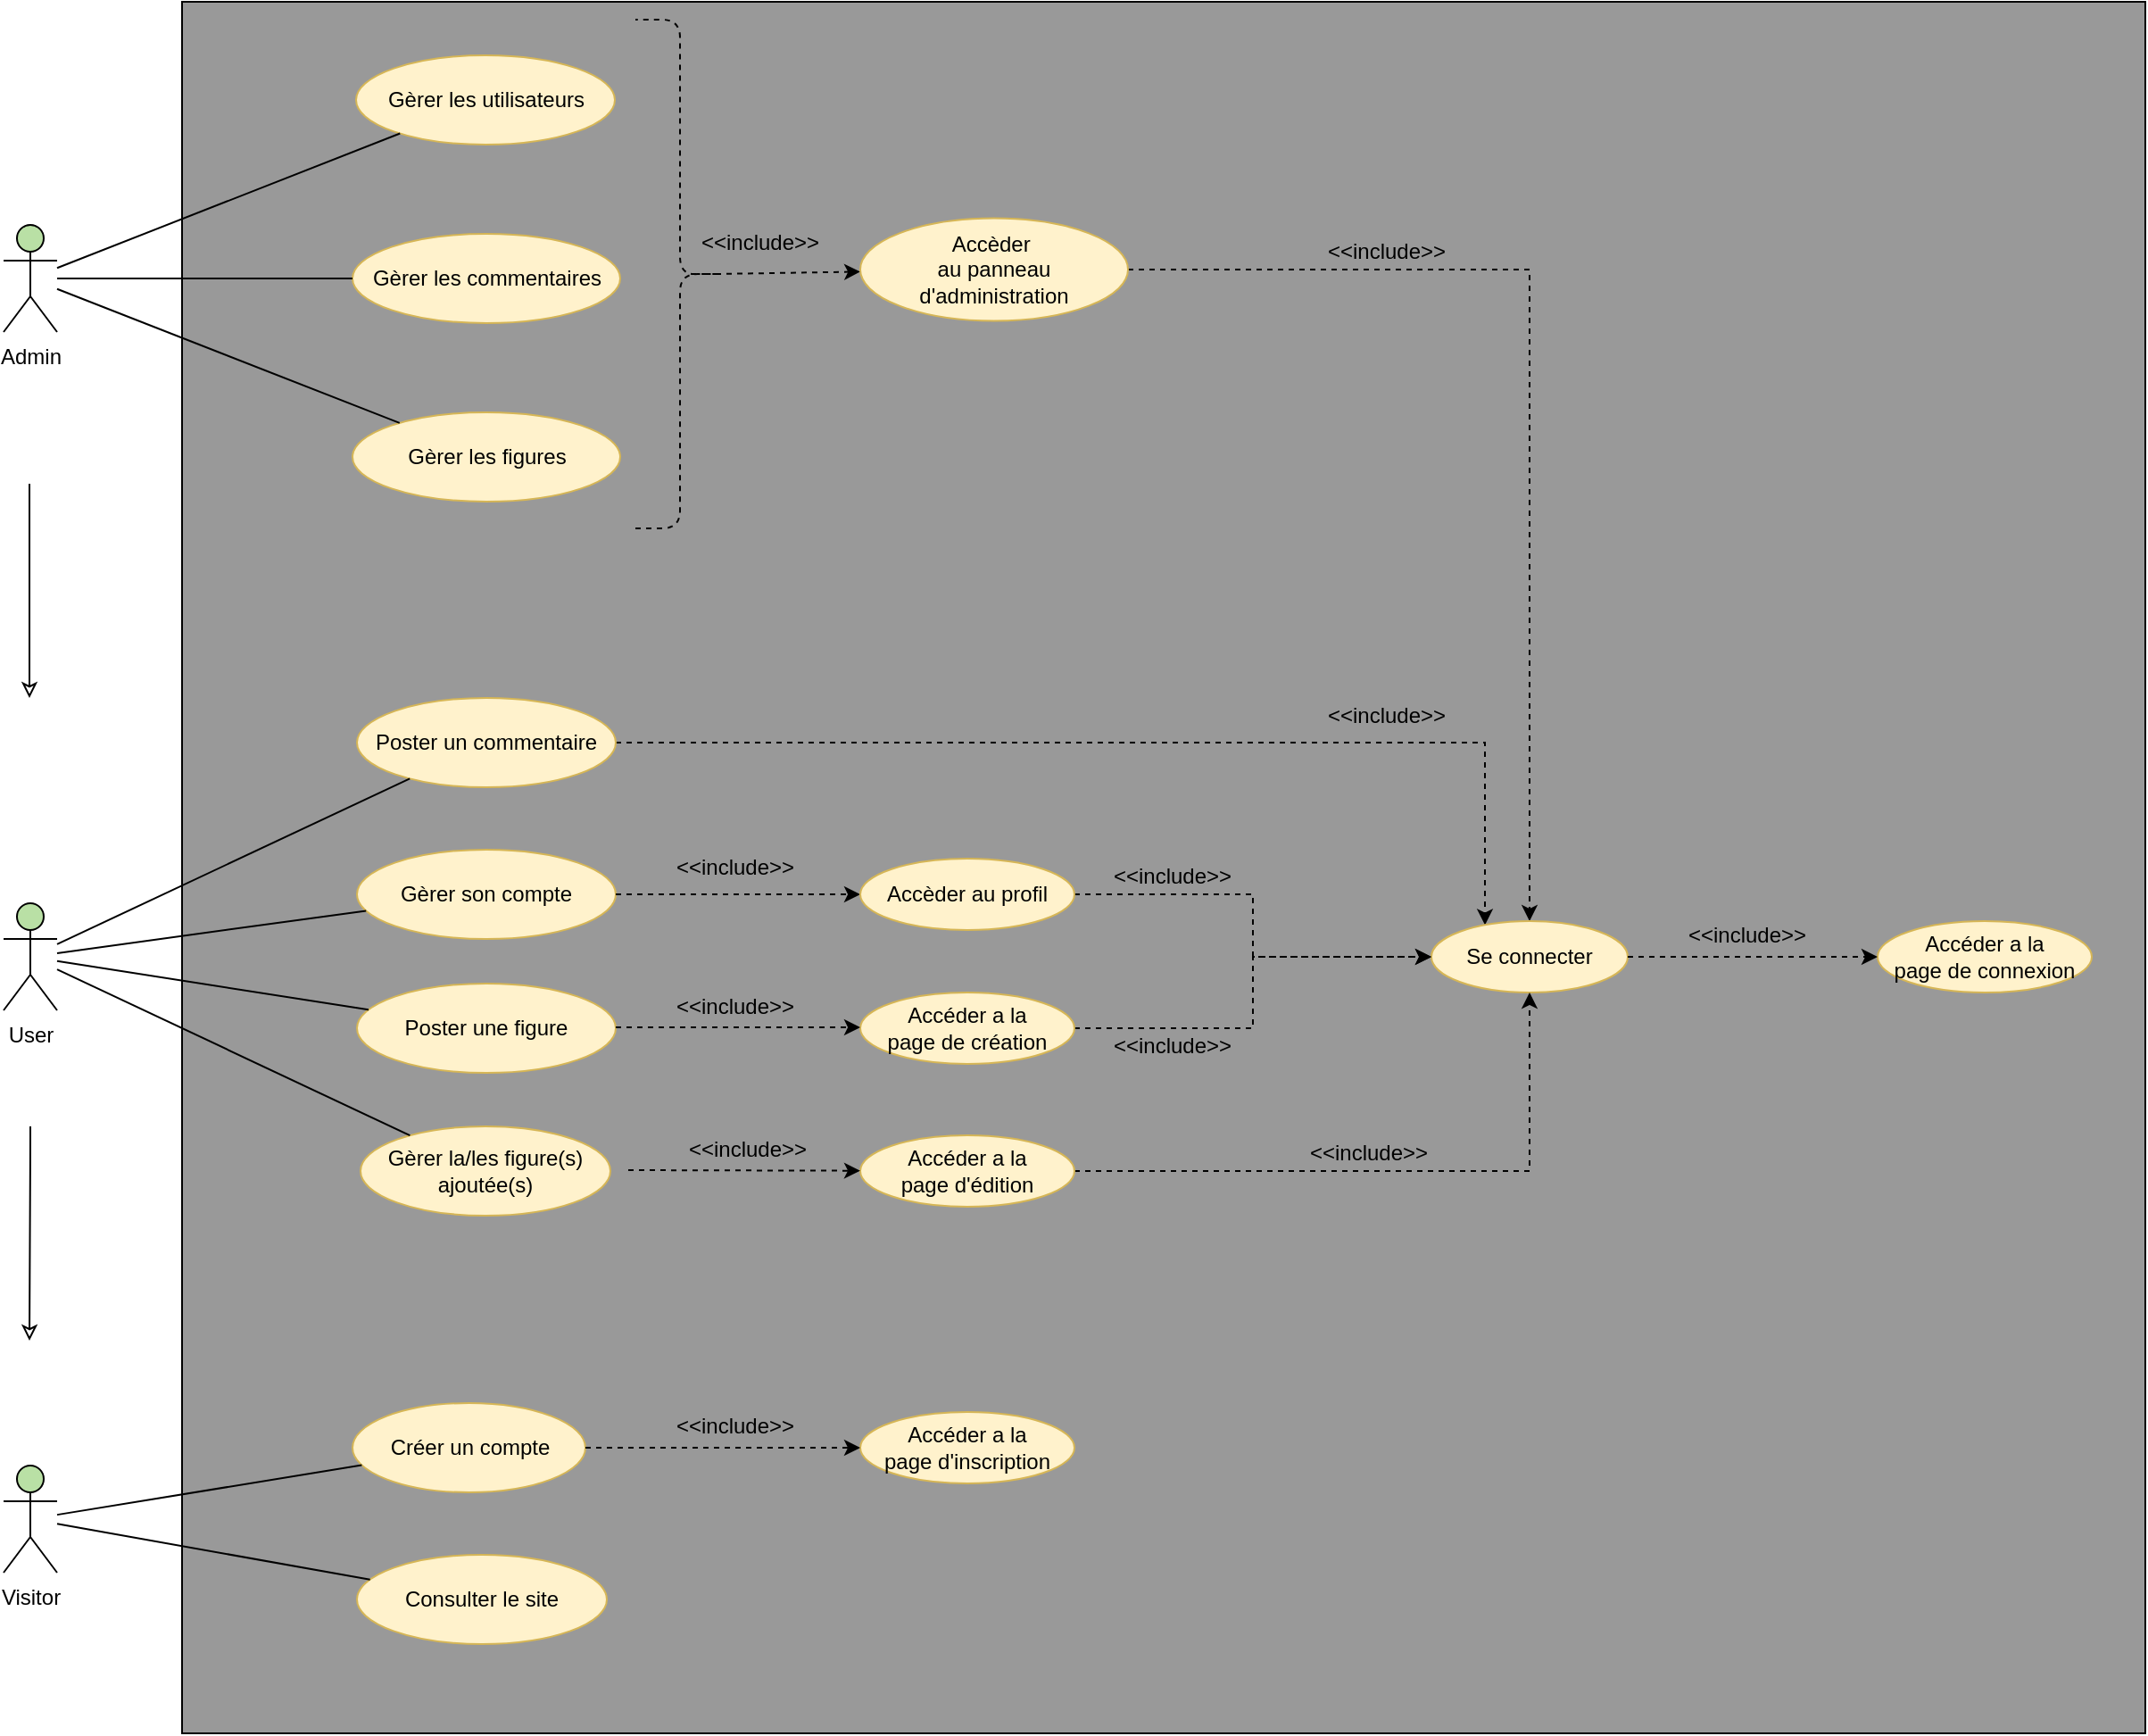 <mxfile version="13.6.2" type="device"><diagram id="zZrbhSqcrDpQhGq3wGrU" name="Page-1"><mxGraphModel dx="966" dy="600" grid="1" gridSize="10" guides="1" tooltips="1" connect="1" arrows="1" fold="1" page="1" pageScale="1" pageWidth="827" pageHeight="1169" math="0" shadow="0"><root><mxCell id="0"/><mxCell id="1" parent="0"/><mxCell id="SnurV5FOQA9wHaOo7EKo-1" value="" style="rounded=0;whiteSpace=wrap;html=1;fillColor=#999999;" parent="1" vertex="1"><mxGeometry x="160" y="60" width="1100" height="970" as="geometry"/></mxCell><mxCell id="SnurV5FOQA9wHaOo7EKo-3" value="Gèrer les figures" style="ellipse;whiteSpace=wrap;html=1;fillColor=#fff2cc;strokeColor=#d6b656;" parent="1" vertex="1"><mxGeometry x="255.5" y="290" width="150" height="50" as="geometry"/></mxCell><mxCell id="SnurV5FOQA9wHaOo7EKo-8" value="" style="endArrow=none;html=1;" parent="1" source="jI44pFs70pPbTSOZPMde-3" target="SnurV5FOQA9wHaOo7EKo-3" edge="1"><mxGeometry width="50" height="50" relative="1" as="geometry"><mxPoint x="90" y="180" as="sourcePoint"/><mxPoint x="160" y="150" as="targetPoint"/></mxGeometry></mxCell><mxCell id="jI44pFs70pPbTSOZPMde-3" value="Admin" style="shape=umlActor;verticalLabelPosition=bottom;labelBackgroundColor=#ffffff;verticalAlign=top;html=1;outlineConnect=0;fillColor=#B9E0A5;" parent="1" vertex="1"><mxGeometry x="60" y="185" width="30" height="60" as="geometry"/></mxCell><mxCell id="Sl9vRcVVT6XS8tVJoFEk-1" value="User" style="shape=umlActor;verticalLabelPosition=bottom;labelBackgroundColor=#ffffff;verticalAlign=top;html=1;outlineConnect=0;fillColor=#B9E0A5;" parent="1" vertex="1"><mxGeometry x="60" y="565" width="30" height="60" as="geometry"/></mxCell><mxCell id="Sl9vRcVVT6XS8tVJoFEk-2" value="Visitor" style="shape=umlActor;verticalLabelPosition=bottom;labelBackgroundColor=#ffffff;verticalAlign=top;html=1;outlineConnect=0;fillColor=#B9E0A5;" parent="1" vertex="1"><mxGeometry x="60" y="880" width="30" height="60" as="geometry"/></mxCell><mxCell id="Sl9vRcVVT6XS8tVJoFEk-3" value="Consulter le site" style="ellipse;whiteSpace=wrap;html=1;fillColor=#fff2cc;strokeColor=#d6b656;" parent="1" vertex="1"><mxGeometry x="258" y="930" width="140" height="50" as="geometry"/></mxCell><mxCell id="Sl9vRcVVT6XS8tVJoFEk-5" value="Créer un compte" style="ellipse;whiteSpace=wrap;html=1;fillColor=#fff2cc;strokeColor=#d6b656;" parent="1" vertex="1"><mxGeometry x="255.5" y="845" width="130.5" height="50" as="geometry"/></mxCell><mxCell id="Sl9vRcVVT6XS8tVJoFEk-6" value="" style="endArrow=none;html=1;" parent="1" source="Sl9vRcVVT6XS8tVJoFEk-2" target="Sl9vRcVVT6XS8tVJoFEk-3" edge="1"><mxGeometry width="50" height="50" relative="1" as="geometry"><mxPoint x="150" y="1140" as="sourcePoint"/><mxPoint x="200" y="1090" as="targetPoint"/></mxGeometry></mxCell><mxCell id="Sl9vRcVVT6XS8tVJoFEk-8" value="" style="endArrow=none;html=1;" parent="1" source="Sl9vRcVVT6XS8tVJoFEk-2" target="Sl9vRcVVT6XS8tVJoFEk-5" edge="1"><mxGeometry width="50" height="50" relative="1" as="geometry"><mxPoint x="120" y="1191.398" as="sourcePoint"/><mxPoint x="353.848" y="1057.291" as="targetPoint"/></mxGeometry></mxCell><mxCell id="gSfg7rDPGDu7jw4Kgfgv-12" style="rounded=0;orthogonalLoop=1;jettySize=auto;html=1;exitX=1;exitY=0.5;exitDx=0;exitDy=0;elbow=vertical;edgeStyle=orthogonalEdgeStyle;dashed=1;" parent="1" source="Sl9vRcVVT6XS8tVJoFEk-11" target="Sl9vRcVVT6XS8tVJoFEk-34" edge="1"><mxGeometry relative="1" as="geometry"><Array as="points"><mxPoint x="890" y="475"/></Array></mxGeometry></mxCell><mxCell id="Sl9vRcVVT6XS8tVJoFEk-11" value="Poster un commentaire" style="ellipse;whiteSpace=wrap;html=1;fillColor=#fff2cc;strokeColor=#d6b656;" parent="1" vertex="1"><mxGeometry x="258" y="450" width="145" height="50" as="geometry"/></mxCell><mxCell id="Sl9vRcVVT6XS8tVJoFEk-12" value="Gèrer son compte" style="ellipse;whiteSpace=wrap;html=1;fillColor=#fff2cc;strokeColor=#d6b656;" parent="1" vertex="1"><mxGeometry x="258" y="535" width="145" height="50" as="geometry"/></mxCell><mxCell id="Sl9vRcVVT6XS8tVJoFEk-13" value="" style="endArrow=none;html=1;" parent="1" source="Sl9vRcVVT6XS8tVJoFEk-1" target="Sl9vRcVVT6XS8tVJoFEk-12" edge="1"><mxGeometry width="50" height="50" relative="1" as="geometry"><mxPoint x="100" y="691.15" as="sourcePoint"/><mxPoint x="394.485" y="517.413" as="targetPoint"/></mxGeometry></mxCell><mxCell id="Sl9vRcVVT6XS8tVJoFEk-14" value="" style="endArrow=none;html=1;" parent="1" source="Sl9vRcVVT6XS8tVJoFEk-1" target="Sl9vRcVVT6XS8tVJoFEk-11" edge="1"><mxGeometry width="50" height="50" relative="1" as="geometry"><mxPoint x="110" y="701.15" as="sourcePoint"/><mxPoint x="404.485" y="527.413" as="targetPoint"/></mxGeometry></mxCell><mxCell id="Sl9vRcVVT6XS8tVJoFEk-15" value="Gèrer les commentaires" style="ellipse;whiteSpace=wrap;html=1;fillColor=#fff2cc;strokeColor=#d6b656;" parent="1" vertex="1"><mxGeometry x="255.5" y="190" width="150" height="50" as="geometry"/></mxCell><mxCell id="Sl9vRcVVT6XS8tVJoFEk-16" value="Gèrer les utilisateurs" style="ellipse;whiteSpace=wrap;html=1;fillColor=#fff2cc;strokeColor=#d6b656;" parent="1" vertex="1"><mxGeometry x="257.5" y="90" width="145" height="50" as="geometry"/></mxCell><mxCell id="Sl9vRcVVT6XS8tVJoFEk-17" value="" style="endArrow=none;html=1;" parent="1" source="jI44pFs70pPbTSOZPMde-3" target="Sl9vRcVVT6XS8tVJoFEk-16" edge="1"><mxGeometry width="50" height="50" relative="1" as="geometry"><mxPoint x="100" y="229.305" as="sourcePoint"/><mxPoint x="477.347" y="337.6" as="targetPoint"/></mxGeometry></mxCell><mxCell id="Sl9vRcVVT6XS8tVJoFEk-18" value="" style="endArrow=none;html=1;" parent="1" source="jI44pFs70pPbTSOZPMde-3" target="Sl9vRcVVT6XS8tVJoFEk-15" edge="1"><mxGeometry width="50" height="50" relative="1" as="geometry"><mxPoint x="110" y="239.305" as="sourcePoint"/><mxPoint x="487.347" y="347.6" as="targetPoint"/></mxGeometry></mxCell><mxCell id="Sl9vRcVVT6XS8tVJoFEk-22" value="" style="endArrow=classic;html=1;endFill=0;" parent="1" edge="1"><mxGeometry width="50" height="50" relative="1" as="geometry"><mxPoint x="75" y="690" as="sourcePoint"/><mxPoint x="74.5" y="810" as="targetPoint"/><Array as="points"><mxPoint x="75" y="700"/></Array></mxGeometry></mxCell><mxCell id="Sl9vRcVVT6XS8tVJoFEk-24" value="" style="endArrow=classic;html=1;endFill=0;" parent="1" edge="1"><mxGeometry width="50" height="50" relative="1" as="geometry"><mxPoint x="74.5" y="330" as="sourcePoint"/><mxPoint x="74.5" y="450" as="targetPoint"/></mxGeometry></mxCell><mxCell id="Sl9vRcVVT6XS8tVJoFEk-27" value="" style="shape=curlyBracket;whiteSpace=wrap;html=1;rounded=1;rotation=-180;dashed=1;" parent="1" vertex="1"><mxGeometry x="414" y="70" width="50" height="285" as="geometry"/></mxCell><mxCell id="Sl9vRcVVT6XS8tVJoFEk-28" value="" style="endArrow=classic;html=1;exitX=0.1;exitY=0.5;exitDx=0;exitDy=0;exitPerimeter=0;dashed=1;" parent="1" source="Sl9vRcVVT6XS8tVJoFEk-27" target="Sl9vRcVVT6XS8tVJoFEk-33" edge="1"><mxGeometry width="50" height="50" relative="1" as="geometry"><mxPoint x="620" y="260" as="sourcePoint"/><mxPoint x="650" y="233" as="targetPoint"/></mxGeometry></mxCell><mxCell id="Sl9vRcVVT6XS8tVJoFEk-29" value="&amp;lt;&amp;lt;include&amp;gt;&amp;gt;" style="text;html=1;strokeColor=none;fillColor=none;align=center;verticalAlign=middle;whiteSpace=wrap;rounded=0;" parent="1" vertex="1"><mxGeometry x="464" y="185" width="40" height="20" as="geometry"/></mxCell><mxCell id="Sl9vRcVVT6XS8tVJoFEk-31" value="" style="endArrow=classic;html=1;dashed=1;" parent="1" source="Sl9vRcVVT6XS8tVJoFEk-12" target="Sl9vRcVVT6XS8tVJoFEk-35" edge="1"><mxGeometry width="50" height="50" relative="1" as="geometry"><mxPoint x="455" y="637.5" as="sourcePoint"/><mxPoint x="720" y="473" as="targetPoint"/></mxGeometry></mxCell><mxCell id="Sl9vRcVVT6XS8tVJoFEk-32" value="&amp;lt;&amp;lt;include&amp;gt;&amp;gt;" style="text;html=1;strokeColor=none;fillColor=none;align=center;verticalAlign=middle;whiteSpace=wrap;rounded=0;" parent="1" vertex="1"><mxGeometry x="800" y="450" width="70" height="20" as="geometry"/></mxCell><mxCell id="gSfg7rDPGDu7jw4Kgfgv-16" style="rounded=0;orthogonalLoop=1;jettySize=auto;html=1;exitX=1;exitY=0.5;exitDx=0;exitDy=0;elbow=vertical;edgeStyle=orthogonalEdgeStyle;dashed=1;" parent="1" source="Sl9vRcVVT6XS8tVJoFEk-33" target="Sl9vRcVVT6XS8tVJoFEk-34" edge="1"><mxGeometry relative="1" as="geometry"/></mxCell><mxCell id="Sl9vRcVVT6XS8tVJoFEk-33" value="Accèder&amp;nbsp;&lt;br&gt;au panneau d'administration" style="ellipse;whiteSpace=wrap;html=1;fillColor=#fff2cc;strokeColor=#d6b656;" parent="1" vertex="1"><mxGeometry x="540" y="181.25" width="150" height="57.5" as="geometry"/></mxCell><mxCell id="Sl9vRcVVT6XS8tVJoFEk-34" value="Se connecter" style="ellipse;whiteSpace=wrap;html=1;fillColor=#fff2cc;strokeColor=#d6b656;" parent="1" vertex="1"><mxGeometry x="860" y="575" width="110" height="40" as="geometry"/></mxCell><mxCell id="gSfg7rDPGDu7jw4Kgfgv-13" style="rounded=0;orthogonalLoop=1;jettySize=auto;html=1;exitX=1;exitY=0.5;exitDx=0;exitDy=0;elbow=vertical;edgeStyle=orthogonalEdgeStyle;dashed=1;" parent="1" source="Sl9vRcVVT6XS8tVJoFEk-35" target="Sl9vRcVVT6XS8tVJoFEk-34" edge="1"><mxGeometry relative="1" as="geometry"/></mxCell><mxCell id="Sl9vRcVVT6XS8tVJoFEk-35" value="Accèder au profil" style="ellipse;whiteSpace=wrap;html=1;fillColor=#fff2cc;strokeColor=#d6b656;" parent="1" vertex="1"><mxGeometry x="540" y="540" width="120" height="40" as="geometry"/></mxCell><mxCell id="Sl9vRcVVT6XS8tVJoFEk-37" value="&amp;lt;&amp;lt;include&amp;gt;&amp;gt;" style="text;html=1;strokeColor=none;fillColor=none;align=center;verticalAlign=middle;whiteSpace=wrap;rounded=0;" parent="1" vertex="1"><mxGeometry x="450" y="535" width="40" height="20" as="geometry"/></mxCell><mxCell id="LtbWdslH3wBxbDuLZw9L-1" value="Poster une figure" style="ellipse;whiteSpace=wrap;html=1;fillColor=#fff2cc;strokeColor=#d6b656;" parent="1" vertex="1"><mxGeometry x="258" y="610" width="145" height="50" as="geometry"/></mxCell><mxCell id="LtbWdslH3wBxbDuLZw9L-2" style="edgeStyle=orthogonalEdgeStyle;rounded=0;orthogonalLoop=1;jettySize=auto;html=1;exitX=0.5;exitY=1;exitDx=0;exitDy=0;" parent="1" source="LtbWdslH3wBxbDuLZw9L-1" target="LtbWdslH3wBxbDuLZw9L-1" edge="1"><mxGeometry relative="1" as="geometry"/></mxCell><mxCell id="LtbWdslH3wBxbDuLZw9L-3" value="Gèrer la/les figure(s) ajoutée(s)" style="ellipse;whiteSpace=wrap;html=1;fillColor=#fff2cc;strokeColor=#d6b656;" parent="1" vertex="1"><mxGeometry x="260" y="690" width="140" height="50" as="geometry"/></mxCell><mxCell id="LtbWdslH3wBxbDuLZw9L-5" value="" style="endArrow=none;html=1;" parent="1" source="Sl9vRcVVT6XS8tVJoFEk-1" target="LtbWdslH3wBxbDuLZw9L-1" edge="1"><mxGeometry width="50" height="50" relative="1" as="geometry"><mxPoint x="100" y="545.294" as="sourcePoint"/><mxPoint x="295.554" y="483.944" as="targetPoint"/></mxGeometry></mxCell><mxCell id="LtbWdslH3wBxbDuLZw9L-6" value="" style="endArrow=none;html=1;" parent="1" source="Sl9vRcVVT6XS8tVJoFEk-1" target="LtbWdslH3wBxbDuLZw9L-3" edge="1"><mxGeometry width="50" height="50" relative="1" as="geometry"><mxPoint x="100" y="556.471" as="sourcePoint"/><mxPoint x="302.87" y="643.983" as="targetPoint"/></mxGeometry></mxCell><mxCell id="gSfg7rDPGDu7jw4Kgfgv-14" style="rounded=0;orthogonalLoop=1;jettySize=auto;html=1;exitX=1;exitY=0.5;exitDx=0;exitDy=0;elbow=vertical;edgeStyle=orthogonalEdgeStyle;dashed=1;" parent="1" source="gSfg7rDPGDu7jw4Kgfgv-2" target="Sl9vRcVVT6XS8tVJoFEk-34" edge="1"><mxGeometry relative="1" as="geometry"/></mxCell><mxCell id="gSfg7rDPGDu7jw4Kgfgv-2" value="Accéder a la &lt;br&gt;page de création" style="ellipse;whiteSpace=wrap;html=1;fillColor=#fff2cc;strokeColor=#d6b656;" parent="1" vertex="1"><mxGeometry x="540" y="615" width="120" height="40" as="geometry"/></mxCell><mxCell id="gSfg7rDPGDu7jw4Kgfgv-4" value="" style="endArrow=classic;html=1;dashed=1;" parent="1" edge="1"><mxGeometry width="50" height="50" relative="1" as="geometry"><mxPoint x="403" y="634.5" as="sourcePoint"/><mxPoint x="540" y="634.5" as="targetPoint"/></mxGeometry></mxCell><mxCell id="gSfg7rDPGDu7jw4Kgfgv-5" value="&amp;lt;&amp;lt;include&amp;gt;&amp;gt;" style="text;html=1;strokeColor=none;fillColor=none;align=center;verticalAlign=middle;whiteSpace=wrap;rounded=0;" parent="1" vertex="1"><mxGeometry x="450" y="615" width="40" height="15" as="geometry"/></mxCell><mxCell id="gSfg7rDPGDu7jw4Kgfgv-15" style="rounded=0;orthogonalLoop=1;jettySize=auto;html=1;exitX=1;exitY=0.5;exitDx=0;exitDy=0;elbow=vertical;edgeStyle=orthogonalEdgeStyle;dashed=1;" parent="1" source="gSfg7rDPGDu7jw4Kgfgv-7" target="Sl9vRcVVT6XS8tVJoFEk-34" edge="1"><mxGeometry relative="1" as="geometry"/></mxCell><mxCell id="gSfg7rDPGDu7jw4Kgfgv-7" value="Accéder a la &lt;br&gt;page d'édition" style="ellipse;whiteSpace=wrap;html=1;fillColor=#fff2cc;strokeColor=#d6b656;" parent="1" vertex="1"><mxGeometry x="540" y="695" width="120" height="40" as="geometry"/></mxCell><mxCell id="gSfg7rDPGDu7jw4Kgfgv-8" value="" style="endArrow=classic;html=1;dashed=1;" parent="1" target="gSfg7rDPGDu7jw4Kgfgv-7" edge="1"><mxGeometry width="50" height="50" relative="1" as="geometry"><mxPoint x="410" y="714.5" as="sourcePoint"/><mxPoint x="547" y="714.5" as="targetPoint"/></mxGeometry></mxCell><mxCell id="gSfg7rDPGDu7jw4Kgfgv-9" value="&amp;lt;&amp;lt;include&amp;gt;&amp;gt;" style="text;html=1;strokeColor=none;fillColor=none;align=center;verticalAlign=middle;whiteSpace=wrap;rounded=0;" parent="1" vertex="1"><mxGeometry x="457" y="695" width="40" height="15" as="geometry"/></mxCell><mxCell id="gSfg7rDPGDu7jw4Kgfgv-17" value="&amp;lt;&amp;lt;include&amp;gt;&amp;gt;" style="text;html=1;strokeColor=none;fillColor=none;align=center;verticalAlign=middle;whiteSpace=wrap;rounded=0;" parent="1" vertex="1"><mxGeometry x="800" y="190" width="70" height="20" as="geometry"/></mxCell><mxCell id="gSfg7rDPGDu7jw4Kgfgv-18" value="&amp;lt;&amp;lt;include&amp;gt;&amp;gt;" style="text;html=1;strokeColor=none;fillColor=none;align=center;verticalAlign=middle;whiteSpace=wrap;rounded=0;" parent="1" vertex="1"><mxGeometry x="680" y="540" width="70" height="20" as="geometry"/></mxCell><mxCell id="gSfg7rDPGDu7jw4Kgfgv-19" value="&amp;lt;&amp;lt;include&amp;gt;&amp;gt;" style="text;html=1;strokeColor=none;fillColor=none;align=center;verticalAlign=middle;whiteSpace=wrap;rounded=0;" parent="1" vertex="1"><mxGeometry x="680" y="635" width="70" height="20" as="geometry"/></mxCell><mxCell id="gSfg7rDPGDu7jw4Kgfgv-20" value="&amp;lt;&amp;lt;include&amp;gt;&amp;gt;" style="text;html=1;strokeColor=none;fillColor=none;align=center;verticalAlign=middle;whiteSpace=wrap;rounded=0;" parent="1" vertex="1"><mxGeometry x="790" y="695" width="70" height="20" as="geometry"/></mxCell><mxCell id="gSfg7rDPGDu7jw4Kgfgv-21" value="Accéder a la &lt;br&gt;page d'inscription" style="ellipse;whiteSpace=wrap;html=1;fillColor=#fff2cc;strokeColor=#d6b656;" parent="1" vertex="1"><mxGeometry x="540" y="850" width="120" height="40" as="geometry"/></mxCell><mxCell id="gSfg7rDPGDu7jw4Kgfgv-22" value="" style="endArrow=classic;html=1;dashed=1;" parent="1" source="Sl9vRcVVT6XS8tVJoFEk-5" target="gSfg7rDPGDu7jw4Kgfgv-21" edge="1"><mxGeometry width="50" height="50" relative="1" as="geometry"><mxPoint x="374" y="869.5" as="sourcePoint"/><mxPoint x="504" y="870" as="targetPoint"/></mxGeometry></mxCell><mxCell id="gSfg7rDPGDu7jw4Kgfgv-23" value="&amp;lt;&amp;lt;include&amp;gt;&amp;gt;" style="text;html=1;strokeColor=none;fillColor=none;align=center;verticalAlign=middle;whiteSpace=wrap;rounded=0;" parent="1" vertex="1"><mxGeometry x="450" y="850" width="40" height="15" as="geometry"/></mxCell><mxCell id="gSfg7rDPGDu7jw4Kgfgv-28" value="Accéder a la &lt;br&gt;page de connexion" style="ellipse;whiteSpace=wrap;html=1;fillColor=#fff2cc;strokeColor=#d6b656;" parent="1" vertex="1"><mxGeometry x="1110" y="575" width="120" height="40" as="geometry"/></mxCell><mxCell id="gSfg7rDPGDu7jw4Kgfgv-31" value="" style="endArrow=classic;html=1;dashed=1;" parent="1" source="Sl9vRcVVT6XS8tVJoFEk-34" target="gSfg7rDPGDu7jw4Kgfgv-28" edge="1"><mxGeometry width="50" height="50" relative="1" as="geometry"><mxPoint x="970" y="594.5" as="sourcePoint"/><mxPoint x="1100" y="595" as="targetPoint"/></mxGeometry></mxCell><mxCell id="gSfg7rDPGDu7jw4Kgfgv-32" value="&amp;lt;&amp;lt;include&amp;gt;&amp;gt;" style="text;html=1;strokeColor=none;fillColor=none;align=center;verticalAlign=middle;whiteSpace=wrap;rounded=0;" parent="1" vertex="1"><mxGeometry x="1017" y="575" width="40" height="15" as="geometry"/></mxCell></root></mxGraphModel></diagram></mxfile>